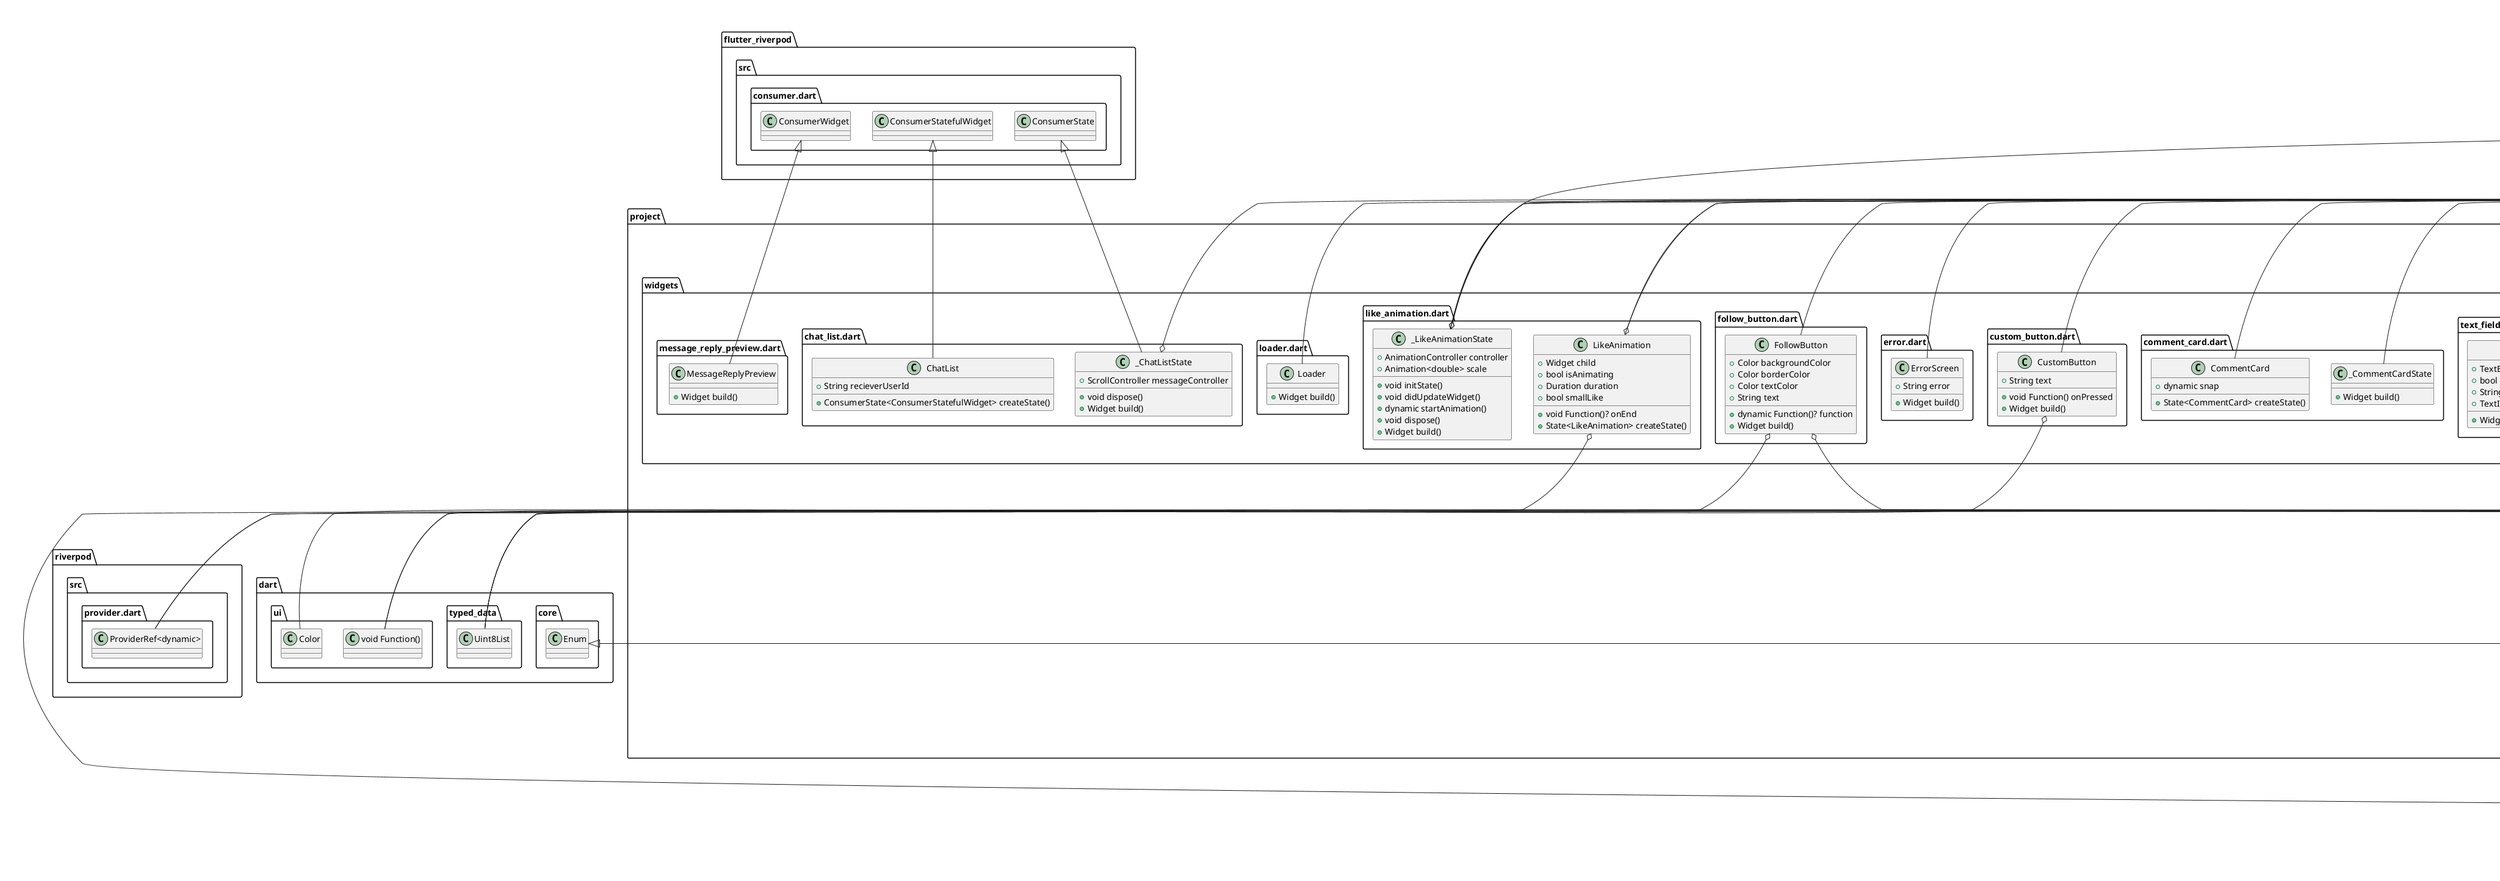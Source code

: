 @startuml
set namespaceSeparator ::

class "project::anonymous::an_bottom_chat_field.dart::AnBottomChatField" {
  +String recieverUserId
  +State<AnBottomChatField> createState()
}

"flutter::src::widgets::framework.dart::StatefulWidget" <|-- "project::anonymous::an_bottom_chat_field.dart::AnBottomChatField"

class "project::anonymous::an_bottom_chat_field.dart::_AnBottomChatFieldState" {
  +bool isShowSendButton
  -TextEditingController _messageController
  +void dispose()
  +Widget build()
}

"project::anonymous::an_bottom_chat_field.dart::_AnBottomChatFieldState" o-- "flutter::src::widgets::editable_text.dart::TextEditingController"
"flutter::src::widgets::framework.dart::State" <|-- "project::anonymous::an_bottom_chat_field.dart::_AnBottomChatFieldState"

class "project::anonymous::an_chat_contact.dart::AnChatContact" {
  +String name
  +String profilePic
  +String contactId
  +DateTime timeSent
  +String lastMessage
  +Map<String, dynamic> toMap()
  {static} +AnChatContact fromSnap()
  +Map<String, dynamic> toJson()
}

class "project::anonymous::an_chat_controller.dart::AnChatController" {
  +AnChatRepository anChatRepository
  +ProviderRef<dynamic> ref
  +Stream<List<AnChatContact>> anChatContacts()
  +Stream<List<AnMessage>> anChatStream()
  +void setChatMessageSeen()
}

"project::anonymous::an_chat_controller.dart::AnChatController" o-- "project::anonymous::an_chat_repository.dart::AnChatRepository"
"project::anonymous::an_chat_controller.dart::AnChatController" o-- "riverpod::src::provider.dart::ProviderRef<dynamic>"

class "project::anonymous::an_chat_home_screen.dart::AnChatHomeScreen" {
  +State<AnChatHomeScreen> createState()
}

"flutter::src::widgets::framework.dart::StatefulWidget" <|-- "project::anonymous::an_chat_home_screen.dart::AnChatHomeScreen"

class "project::anonymous::an_chat_home_screen.dart::_AnChatHomeScreenState" {
  +bool isShowUsers
  +void dispose()
  +Widget build()
}

"flutter::src::widgets::framework.dart::State" <|-- "project::anonymous::an_chat_home_screen.dart::_AnChatHomeScreenState"

class "project::anonymous::an_chat_repository.dart::AnChatRepository" {
  +FirebaseAuth auth
  +FirebaseFirestore firestore
  +Stream<List<AnChatContact>> getChatContacts()
  +Stream<List<AnMessage>> getChatStream()
  -void _saveDataToContactsSubcollection()
  -void _saveMessageToMessageSubcollection()
  +void sendTextMessage()
  +void setChatMessageSeen()
}

"project::anonymous::an_chat_repository.dart::AnChatRepository" o-- "firebase_auth::firebase_auth.dart::FirebaseAuth"
"project::anonymous::an_chat_repository.dart::AnChatRepository" o-- "cloud_firestore::cloud_firestore.dart::FirebaseFirestore"

class "project::anonymous::an_chat_screen.dart::AnMobileChatScreen" {
  +String name
  +String uid
  +Widget build()
}

"flutter::src::widgets::framework.dart::StatelessWidget" <|-- "project::anonymous::an_chat_screen.dart::AnMobileChatScreen"

class "project::anonymous::an_message.dart::AnMessage" {
  +String senderId
  +String recieverId
  +String text
  +DateTime timeSent
  +String AnMessageId
  +bool isSeen
  +Map<String, dynamic> toMap()
  {static} +AnMessage fromSnap()
  +Map<String, dynamic> toJson()
}

class "project::chat::controller::chat_controller.dart::ChatController" {
  +ChatRepository chatRepository
  +ProviderRef<dynamic> ref
  +Stream<List<ChatContact>> chatContacts()
  +Stream<List<Message>> chatStream()
  +void setChatMessageSeen()
}

"project::chat::controller::chat_controller.dart::ChatController" o-- "project::chat::repository::chat_repository.dart::ChatRepository"
"project::chat::controller::chat_controller.dart::ChatController" o-- "riverpod::src::provider.dart::ProviderRef<dynamic>"

class "project::chat::repository::chat_repository.dart::ChatRepository" {
  +FirebaseAuth auth
  +FirebaseFirestore firestore
  +Stream<List<ChatContact>> getChatContacts()
  +Stream<List<Message>> getChatStream()
  -void _saveDataToContactsSubcollection()
  -void _saveMessageToMessageSubcollection()
  +void sendTextMessage()
  +void setChatMessageSeen()
}

"project::chat::repository::chat_repository.dart::ChatRepository" o-- "firebase_auth::firebase_auth.dart::FirebaseAuth"
"project::chat::repository::chat_repository.dart::ChatRepository" o-- "cloud_firestore::cloud_firestore.dart::FirebaseFirestore"

class "project::chat::screen::chat_screen.dart::MobileChatScreen" {
  +String name
  +String uid
  +Widget build()
}

"flutter::src::widgets::framework.dart::StatelessWidget" <|-- "project::chat::screen::chat_screen.dart::MobileChatScreen"

class "project::chat::widget::bottom_chat_field.dart::BottomChatField" {
  +String recieverUserId
  +State<BottomChatField> createState()
}

"flutter::src::widgets::framework.dart::StatefulWidget" <|-- "project::chat::widget::bottom_chat_field.dart::BottomChatField"

class "project::chat::widget::bottom_chat_field.dart::_BottomChatFieldState" {
  +bool isShowSendButton
  -TextEditingController _messageController
  +void dispose()
  +Widget build()
}

"project::chat::widget::bottom_chat_field.dart::_BottomChatFieldState" o-- "flutter::src::widgets::editable_text.dart::TextEditingController"
"flutter::src::widgets::framework.dart::State" <|-- "project::chat::widget::bottom_chat_field.dart::_BottomChatFieldState"

class "project::main.dart::MyApp" {
  +Widget build()
}

"flutter::src::widgets::framework.dart::StatelessWidget" <|-- "project::main.dart::MyApp"

class "project::models::chat_contact.dart::ChatContact" {
  +String name
  +String profilePic
  +String contactId
  +DateTime timeSent
  +String lastMessage
  +Map<String, dynamic> toMap()
  {static} +ChatContact fromSnap()
  +Map<String, dynamic> toJson()
}

class "project::models::message.dart::Message" {
  +String senderId
  +String recieverId
  +String text
  +MessageEnum type
  +DateTime timeSent
  +String messageId
  +bool isSeen
  +Map<String, dynamic> toMap()
  {static} +Message fromSnap()
  +Map<String, dynamic> toJson()
}

"project::models::message.dart::Message" o-- "project::providers::message_enum.dart::MessageEnum"

class "project::models::post.dart::Post" {
  +String description
  +String uid
  +String postId
  +String username
  +dynamic datePublished
  +String postUrl
  +String profImage
  +dynamic likes
  {static} +Post fromSnap()
  +Map<String, dynamic> toJson()
}

class "project::models::user.dart::User" {
  +String email
  +String uid
  +String photoUrl
  +String username
  +String bio
  +List<dynamic> followers
  +List<dynamic> following
  +String sentiment
  {static} +User fromSnap()
  +Map<String, dynamic> toJson()
}

class "project::providers::message_enum.dart::MessageEnum" {
  +int index
  {static} +List<MessageEnum> values
  {static} +MessageEnum text
}

"project::providers::message_enum.dart::MessageEnum" o-- "project::providers::message_enum.dart::MessageEnum"
"dart::core::Enum" <|-- "project::providers::message_enum.dart::MessageEnum"

class "project::providers::message_reply_provider.dart::MessageReply" {
  +String message
  +bool isMe
  +MessageEnum messageEnum
}

"project::providers::message_reply_provider.dart::MessageReply" o-- "project::providers::message_enum.dart::MessageEnum"

class "project::providers::user_provider.dart::UserProvider" {
  -User? _user
  -AuthMethods _authMethods
  +User getUser
  +Future<void> refreshUser()
}

"project::providers::user_provider.dart::UserProvider" o-- "project::models::user.dart::User"
"project::providers::user_provider.dart::UserProvider" o-- "project::resources::auth_methods.dart::AuthMethods"
"flutter::src::foundation::change_notifier.dart::ChangeNotifier" <|-- "project::providers::user_provider.dart::UserProvider"

class "project::resources::auth_methods.dart::AuthRepository" {
  +FirebaseAuth auth
  +FirebaseFirestore firestore
  +Future<User?> getCurrentUserData()
  +Stream<User> userData()
  +void setUserState()
}

"project::resources::auth_methods.dart::AuthRepository" o-- "firebase_auth::firebase_auth.dart::FirebaseAuth"
"project::resources::auth_methods.dart::AuthRepository" o-- "cloud_firestore::cloud_firestore.dart::FirebaseFirestore"

class "project::resources::auth_methods.dart::AuthMethods" {
  -FirebaseAuth _auth
  -FirebaseFirestore _firestore
  +Future<User> getUserDetails()
  +Future<String> signUpUser()
  +Future<String> loginUser()
  +Future<void> signOut()
}

"project::resources::auth_methods.dart::AuthMethods" o-- "firebase_auth::firebase_auth.dart::FirebaseAuth"
"project::resources::auth_methods.dart::AuthMethods" o-- "cloud_firestore::cloud_firestore.dart::FirebaseFirestore"

class "project::resources::firestore_methods.dart::FirestoreMethods" {
  -FirebaseFirestore _firestore
  +Future<String> uploadPost()
  +Future<void> likePost()
  +Future<void> postComment()
  +Future<void> deletePost()
  +Future<void> followUser()
}

"project::resources::firestore_methods.dart::FirestoreMethods" o-- "cloud_firestore::cloud_firestore.dart::FirebaseFirestore"

class "project::resources::storage_methods.dart::StorageMethods" {
  -FirebaseStorage _storage
  -FirebaseAuth _auth
  +Future<String> uploadImageToStorage()
}

"project::resources::storage_methods.dart::StorageMethods" o-- "firebase_storage::firebase_storage.dart::FirebaseStorage"
"project::resources::storage_methods.dart::StorageMethods" o-- "firebase_auth::firebase_auth.dart::FirebaseAuth"

class "project::responsive::mobile_screen_layout.dart::MobileScreenLayout" {
  +State<MobileScreenLayout> createState()
}

"flutter::src::widgets::framework.dart::StatefulWidget" <|-- "project::responsive::mobile_screen_layout.dart::MobileScreenLayout"

class "project::responsive::mobile_screen_layout.dart::_MobileScreenLayoutState" {
  -int _page
  +PageController pageController
  +void initState()
  +void dispose()
  +void navigationTapped()
  +void onPageChanged()
  +Widget build()
}

"project::responsive::mobile_screen_layout.dart::_MobileScreenLayoutState" o-- "flutter::src::widgets::page_view.dart::PageController"
"flutter::src::widgets::framework.dart::State" <|-- "project::responsive::mobile_screen_layout.dart::_MobileScreenLayoutState"

class "project::responsive::responsive_layout_screen.dart::ResponsiveLayout" {
  +Widget webScreenLayout
  +Widget mobileScreenLayout
  +State<ResponsiveLayout> createState()
}

"project::responsive::responsive_layout_screen.dart::ResponsiveLayout" o-- "flutter::src::widgets::framework.dart::Widget"
"flutter::src::widgets::framework.dart::StatefulWidget" <|-- "project::responsive::responsive_layout_screen.dart::ResponsiveLayout"

class "project::responsive::responsive_layout_screen.dart::_ResponsiveLayoutState" {
  +void initState()
  +dynamic addData()
  +Widget build()
}

"flutter::src::widgets::framework.dart::State" <|-- "project::responsive::responsive_layout_screen.dart::_ResponsiveLayoutState"

class "project::responsive::web_screen_layout.dart::WebScreenLayout" {
  +State<WebScreenLayout> createState()
}

"flutter::src::widgets::framework.dart::StatefulWidget" <|-- "project::responsive::web_screen_layout.dart::WebScreenLayout"

class "project::responsive::web_screen_layout.dart::_WebScreenLayoutState" {
  +Widget build()
}

"flutter::src::widgets::framework.dart::State" <|-- "project::responsive::web_screen_layout.dart::_WebScreenLayoutState"

class "project::screens::add_post_screen.dart::AddPostScreen" {
  +_AddPostScreenState createState()
}

"flutter::src::widgets::framework.dart::StatefulWidget" <|-- "project::screens::add_post_screen.dart::AddPostScreen"

class "project::screens::add_post_screen.dart::_AddPostScreenState" {
  -Uint8List? _file
  -TextEditingController _descriptionController
  -bool _isLoading
  +void postImage()
  -dynamic _selectImage()
  +void clearImage()
  +void dispose()
  +Widget build()
}

"project::screens::add_post_screen.dart::_AddPostScreenState" o-- "dart::typed_data::Uint8List"
"project::screens::add_post_screen.dart::_AddPostScreenState" o-- "flutter::src::widgets::editable_text.dart::TextEditingController"
"flutter::src::widgets::framework.dart::State" <|-- "project::screens::add_post_screen.dart::_AddPostScreenState"

class "project::screens::chat_home_screen.dart::ChatHomeScreen" {
  +State<ChatHomeScreen> createState()
}

"flutter::src::widgets::framework.dart::StatefulWidget" <|-- "project::screens::chat_home_screen.dart::ChatHomeScreen"

class "project::screens::chat_home_screen.dart::_ChatHomeScreenState" {
  +bool isShowUsers
  +void dispose()
  +Widget build()
}

"flutter::src::widgets::framework.dart::State" <|-- "project::screens::chat_home_screen.dart::_ChatHomeScreenState"

class "project::screens::comments_screen.dart::CommentScreen" {
  +dynamic snap
  +State<CommentScreen> createState()
}

"flutter::src::widgets::framework.dart::StatefulWidget" <|-- "project::screens::comments_screen.dart::CommentScreen"

class "project::screens::comments_screen.dart::_CommentScreenState" {
  -TextEditingController _commentController
  +void dispose()
  +Widget build()
}

"project::screens::comments_screen.dart::_CommentScreenState" o-- "flutter::src::widgets::editable_text.dart::TextEditingController"
"flutter::src::widgets::framework.dart::State" <|-- "project::screens::comments_screen.dart::_CommentScreenState"

class "project::screens::edit_profile_screen.dart::EditProfile" {
  +String uid
  +State<EditProfile> createState()
}

"flutter::src::widgets::framework.dart::StatefulWidget" <|-- "project::screens::edit_profile_screen.dart::EditProfile"

class "project::screens::edit_profile_screen.dart::_EditProfileState" {
  -TextEditingController _bioController
  -TextEditingController _usernameController
  -FirebaseAuth _auth
  -FirebaseFirestore _firestore
  -Uint8List? _image
  +Map<dynamic, dynamic> userData
  -bool _isLoading
  +String? uid
  +void initState()
  +void selectImage()
  +void dispose()
  +dynamic getData()
  +dynamic editUser()
  +Widget build()
}

"project::screens::edit_profile_screen.dart::_EditProfileState" o-- "flutter::src::widgets::editable_text.dart::TextEditingController"
"project::screens::edit_profile_screen.dart::_EditProfileState" o-- "firebase_auth::firebase_auth.dart::FirebaseAuth"
"project::screens::edit_profile_screen.dart::_EditProfileState" o-- "cloud_firestore::cloud_firestore.dart::FirebaseFirestore"
"project::screens::edit_profile_screen.dart::_EditProfileState" o-- "dart::typed_data::Uint8List"
"flutter::src::widgets::framework.dart::State" <|-- "project::screens::edit_profile_screen.dart::_EditProfileState"

class "project::screens::feed_screen.dart::FeedScreen" {
  +State<FeedScreen> createState()
}

"flutter::src::widgets::framework.dart::StatefulWidget" <|-- "project::screens::feed_screen.dart::FeedScreen"

class "project::screens::feed_screen.dart::_FeedScreenState" {
  +int postLen
  +void initState()
  +dynamic getData()
  +Widget build()
}

"flutter::src::widgets::framework.dart::State" <|-- "project::screens::feed_screen.dart::_FeedScreenState"

class "project::screens::login_screen.dart::LoginScreen" {
  +_LoginScreenState createState()
}

"flutter::src::widgets::framework.dart::StatefulWidget" <|-- "project::screens::login_screen.dart::LoginScreen"

class "project::screens::login_screen.dart::_LoginScreenState" {
  -TextEditingController _emailController
  -TextEditingController _passwordController
  -bool _isLoading
  +void dispose()
  +void logInUser()
  +void navigateToSignUp()
  +Widget build()
}

"project::screens::login_screen.dart::_LoginScreenState" o-- "flutter::src::widgets::editable_text.dart::TextEditingController"
"flutter::src::widgets::framework.dart::State" <|-- "project::screens::login_screen.dart::_LoginScreenState"

class "project::screens::profile_post_card.dart::ProfilePostCard" {
  +dynamic snap
  +State<ProfilePostCard> createState()
}

"flutter::src::widgets::framework.dart::StatefulWidget" <|-- "project::screens::profile_post_card.dart::ProfilePostCard"

class "project::screens::profile_post_card.dart::_ProfilePostCardState" {
  +bool isLikeAnimating
  +int commentLen
  +void initState()
  +void getComments()
  +Widget build()
}

"flutter::src::widgets::framework.dart::State" <|-- "project::screens::profile_post_card.dart::_ProfilePostCardState"

class "project::screens::profile_screen.dart::ProfileScreen" {
  +String uid
  +State<ProfileScreen> createState()
}

"flutter::src::widgets::framework.dart::StatefulWidget" <|-- "project::screens::profile_screen.dart::ProfileScreen"

class "project::screens::profile_screen.dart::_ProfileScreenState" {
  +Map<dynamic, dynamic> userData
  +int postLen
  +int followers
  +int following
  +bool isFollowing
  +bool isLoading
  +void initState()
  +dynamic getData()
  +Widget build()
  +Column buildStatColumn()
}

"flutter::src::widgets::framework.dart::State" <|-- "project::screens::profile_screen.dart::_ProfileScreenState"

class "project::screens::search_screen.dart::SearchScreen" {
  +State<SearchScreen> createState()
}

"flutter::src::widgets::framework.dart::StatefulWidget" <|-- "project::screens::search_screen.dart::SearchScreen"

class "project::screens::search_screen.dart::_SearchScreenState" {
  +TextEditingController searchController
  +bool isShowUsers
  +void dispose()
  +Widget build()
}

"project::screens::search_screen.dart::_SearchScreenState" o-- "flutter::src::widgets::editable_text.dart::TextEditingController"
"flutter::src::widgets::framework.dart::State" <|-- "project::screens::search_screen.dart::_SearchScreenState"

class "project::screens::signup_screen.dart::SignupScreen" {
  +_SignupScreenState createState()
}

"flutter::src::widgets::framework.dart::StatefulWidget" <|-- "project::screens::signup_screen.dart::SignupScreen"

class "project::screens::signup_screen.dart::_SignupScreenState" {
  -TextEditingController _emailController
  -TextEditingController _passwordController
  -TextEditingController _bioController
  -TextEditingController _usernameController
  -Uint8List? _image
  -bool _isLoading
  +void selectImage()
  +void signUpUser()
  +void navigateToLogin()
  +void dispose()
  +Widget build()
}

"project::screens::signup_screen.dart::_SignupScreenState" o-- "flutter::src::widgets::editable_text.dart::TextEditingController"
"project::screens::signup_screen.dart::_SignupScreenState" o-- "dart::typed_data::Uint8List"
"flutter::src::widgets::framework.dart::State" <|-- "project::screens::signup_screen.dart::_SignupScreenState"

class "project::widgets::chat_list.dart::ChatList" {
  +String recieverUserId
  +ConsumerState<ConsumerStatefulWidget> createState()
}

"flutter_riverpod::src::consumer.dart::ConsumerStatefulWidget" <|-- "project::widgets::chat_list.dart::ChatList"

class "project::widgets::chat_list.dart::_ChatListState" {
  +ScrollController messageController
  +void dispose()
  +Widget build()
}

"project::widgets::chat_list.dart::_ChatListState" o-- "flutter::src::widgets::scroll_controller.dart::ScrollController"
"flutter_riverpod::src::consumer.dart::ConsumerState" <|-- "project::widgets::chat_list.dart::_ChatListState"

class "project::widgets::comment_card.dart::CommentCard" {
  +dynamic snap
  +State<CommentCard> createState()
}

"flutter::src::widgets::framework.dart::StatefulWidget" <|-- "project::widgets::comment_card.dart::CommentCard"

class "project::widgets::comment_card.dart::_CommentCardState" {
  +Widget build()
}

"flutter::src::widgets::framework.dart::State" <|-- "project::widgets::comment_card.dart::_CommentCardState"

class "project::widgets::custom_button.dart::CustomButton" {
  +String text
  +void Function() onPressed
  +Widget build()
}

"project::widgets::custom_button.dart::CustomButton" o-- "dart::ui::void Function()"
"flutter::src::widgets::framework.dart::StatelessWidget" <|-- "project::widgets::custom_button.dart::CustomButton"

class "project::widgets::error.dart::ErrorScreen" {
  +String error
  +Widget build()
}

"flutter::src::widgets::framework.dart::StatelessWidget" <|-- "project::widgets::error.dart::ErrorScreen"

class "project::widgets::follow_button.dart::FollowButton" {
  +dynamic Function()? function
  +Color backgroundColor
  +Color borderColor
  +Color textColor
  +String text
  +Widget build()
}

"project::widgets::follow_button.dart::FollowButton" o-- "null::dynamic Function()"
"project::widgets::follow_button.dart::FollowButton" o-- "dart::ui::Color"
"flutter::src::widgets::framework.dart::StatelessWidget" <|-- "project::widgets::follow_button.dart::FollowButton"

class "project::widgets::like_animation.dart::LikeAnimation" {
  +Widget child
  +bool isAnimating
  +Duration duration
  +void Function()? onEnd
  +bool smallLike
  +State<LikeAnimation> createState()
}

"project::widgets::like_animation.dart::LikeAnimation" o-- "flutter::src::widgets::framework.dart::Widget"
"project::widgets::like_animation.dart::LikeAnimation" o-- "dart::ui::void Function()"
"flutter::src::widgets::framework.dart::StatefulWidget" <|-- "project::widgets::like_animation.dart::LikeAnimation"

class "project::widgets::like_animation.dart::_LikeAnimationState" {
  +AnimationController controller
  +Animation<double> scale
  +void initState()
  +void didUpdateWidget()
  +dynamic startAnimation()
  +void dispose()
  +Widget build()
}

"project::widgets::like_animation.dart::_LikeAnimationState" o-- "flutter::src::animation::animation_controller.dart::AnimationController"
"project::widgets::like_animation.dart::_LikeAnimationState" o-- "flutter::src::animation::animation.dart::Animation<double>"
"flutter::src::widgets::framework.dart::State" <|-- "project::widgets::like_animation.dart::_LikeAnimationState"
"flutter::src::widgets::ticker_provider.dart::SingleTickerProviderStateMixin" <|-- "project::widgets::like_animation.dart::_LikeAnimationState"

class "project::widgets::loader.dart::Loader" {
  +Widget build()
}

"flutter::src::widgets::framework.dart::StatelessWidget" <|-- "project::widgets::loader.dart::Loader"

class "project::widgets::message_reply_preview.dart::MessageReplyPreview" {
  +Widget build()
}

"flutter_riverpod::src::consumer.dart::ConsumerWidget" <|-- "project::widgets::message_reply_preview.dart::MessageReplyPreview"

class "project::widgets::my_message_card.dart::MyMessageCard" {
  +String message
  +String date
  +bool isSeen
  +Widget build()
}

"flutter::src::widgets::framework.dart::StatelessWidget" <|-- "project::widgets::my_message_card.dart::MyMessageCard"

class "project::widgets::post_card.dart::PostCard" {
  +dynamic snap
  +State<PostCard> createState()
}

"flutter::src::widgets::framework.dart::StatefulWidget" <|-- "project::widgets::post_card.dart::PostCard"

class "project::widgets::post_card.dart::_PostCardState" {
  +bool isLikeAnimating
  +int commentLen
  +void initState()
  +void getComments()
  +Widget build()
}

"flutter::src::widgets::framework.dart::State" <|-- "prgoject::widgets::post_card.dart::_PostCardState"

class "project::widgets::sender_message_card.dart::SenderMessageCard" {
  +String message
  +String date
  +Widget build()
}

"flutter::src::widgets::framework.dart::StatelessWidget" <|-- "project::widgets::sender_message_card.dart::SenderMessageCard"

class "project::widgets::text_field_input.dart::TextFieldInput" {
  +TextEditingController textEditingController
  +bool isPass
  +String hintText
  +TextInputType textInputType
  +Widget build()
}

"project::widgets::text_field_input.dart::TextFieldInput" o-- "flutter::src::widgets::editable_text.dart::TextEditingController"
"project::widgets::text_field_input.dart::TextFieldInput" o-- "flutter::src::services::text_input.dart::TextInputType"
"flutter::src::widgets::framework.dart::StatelessWidget" <|-- "project::widgets::text_field_input.dart::TextFieldInput"


@enduml

